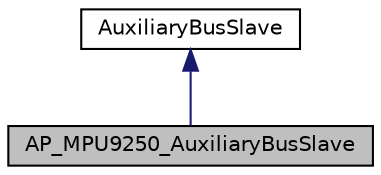digraph "AP_MPU9250_AuxiliaryBusSlave"
{
 // INTERACTIVE_SVG=YES
  edge [fontname="Helvetica",fontsize="10",labelfontname="Helvetica",labelfontsize="10"];
  node [fontname="Helvetica",fontsize="10",shape=record];
  Node1 [label="AP_MPU9250_AuxiliaryBusSlave",height=0.2,width=0.4,color="black", fillcolor="grey75", style="filled", fontcolor="black"];
  Node2 -> Node1 [dir="back",color="midnightblue",fontsize="10",style="solid",fontname="Helvetica"];
  Node2 [label="AuxiliaryBusSlave",height=0.2,width=0.4,color="black", fillcolor="white", style="filled",URL="$classAuxiliaryBusSlave.html"];
}
